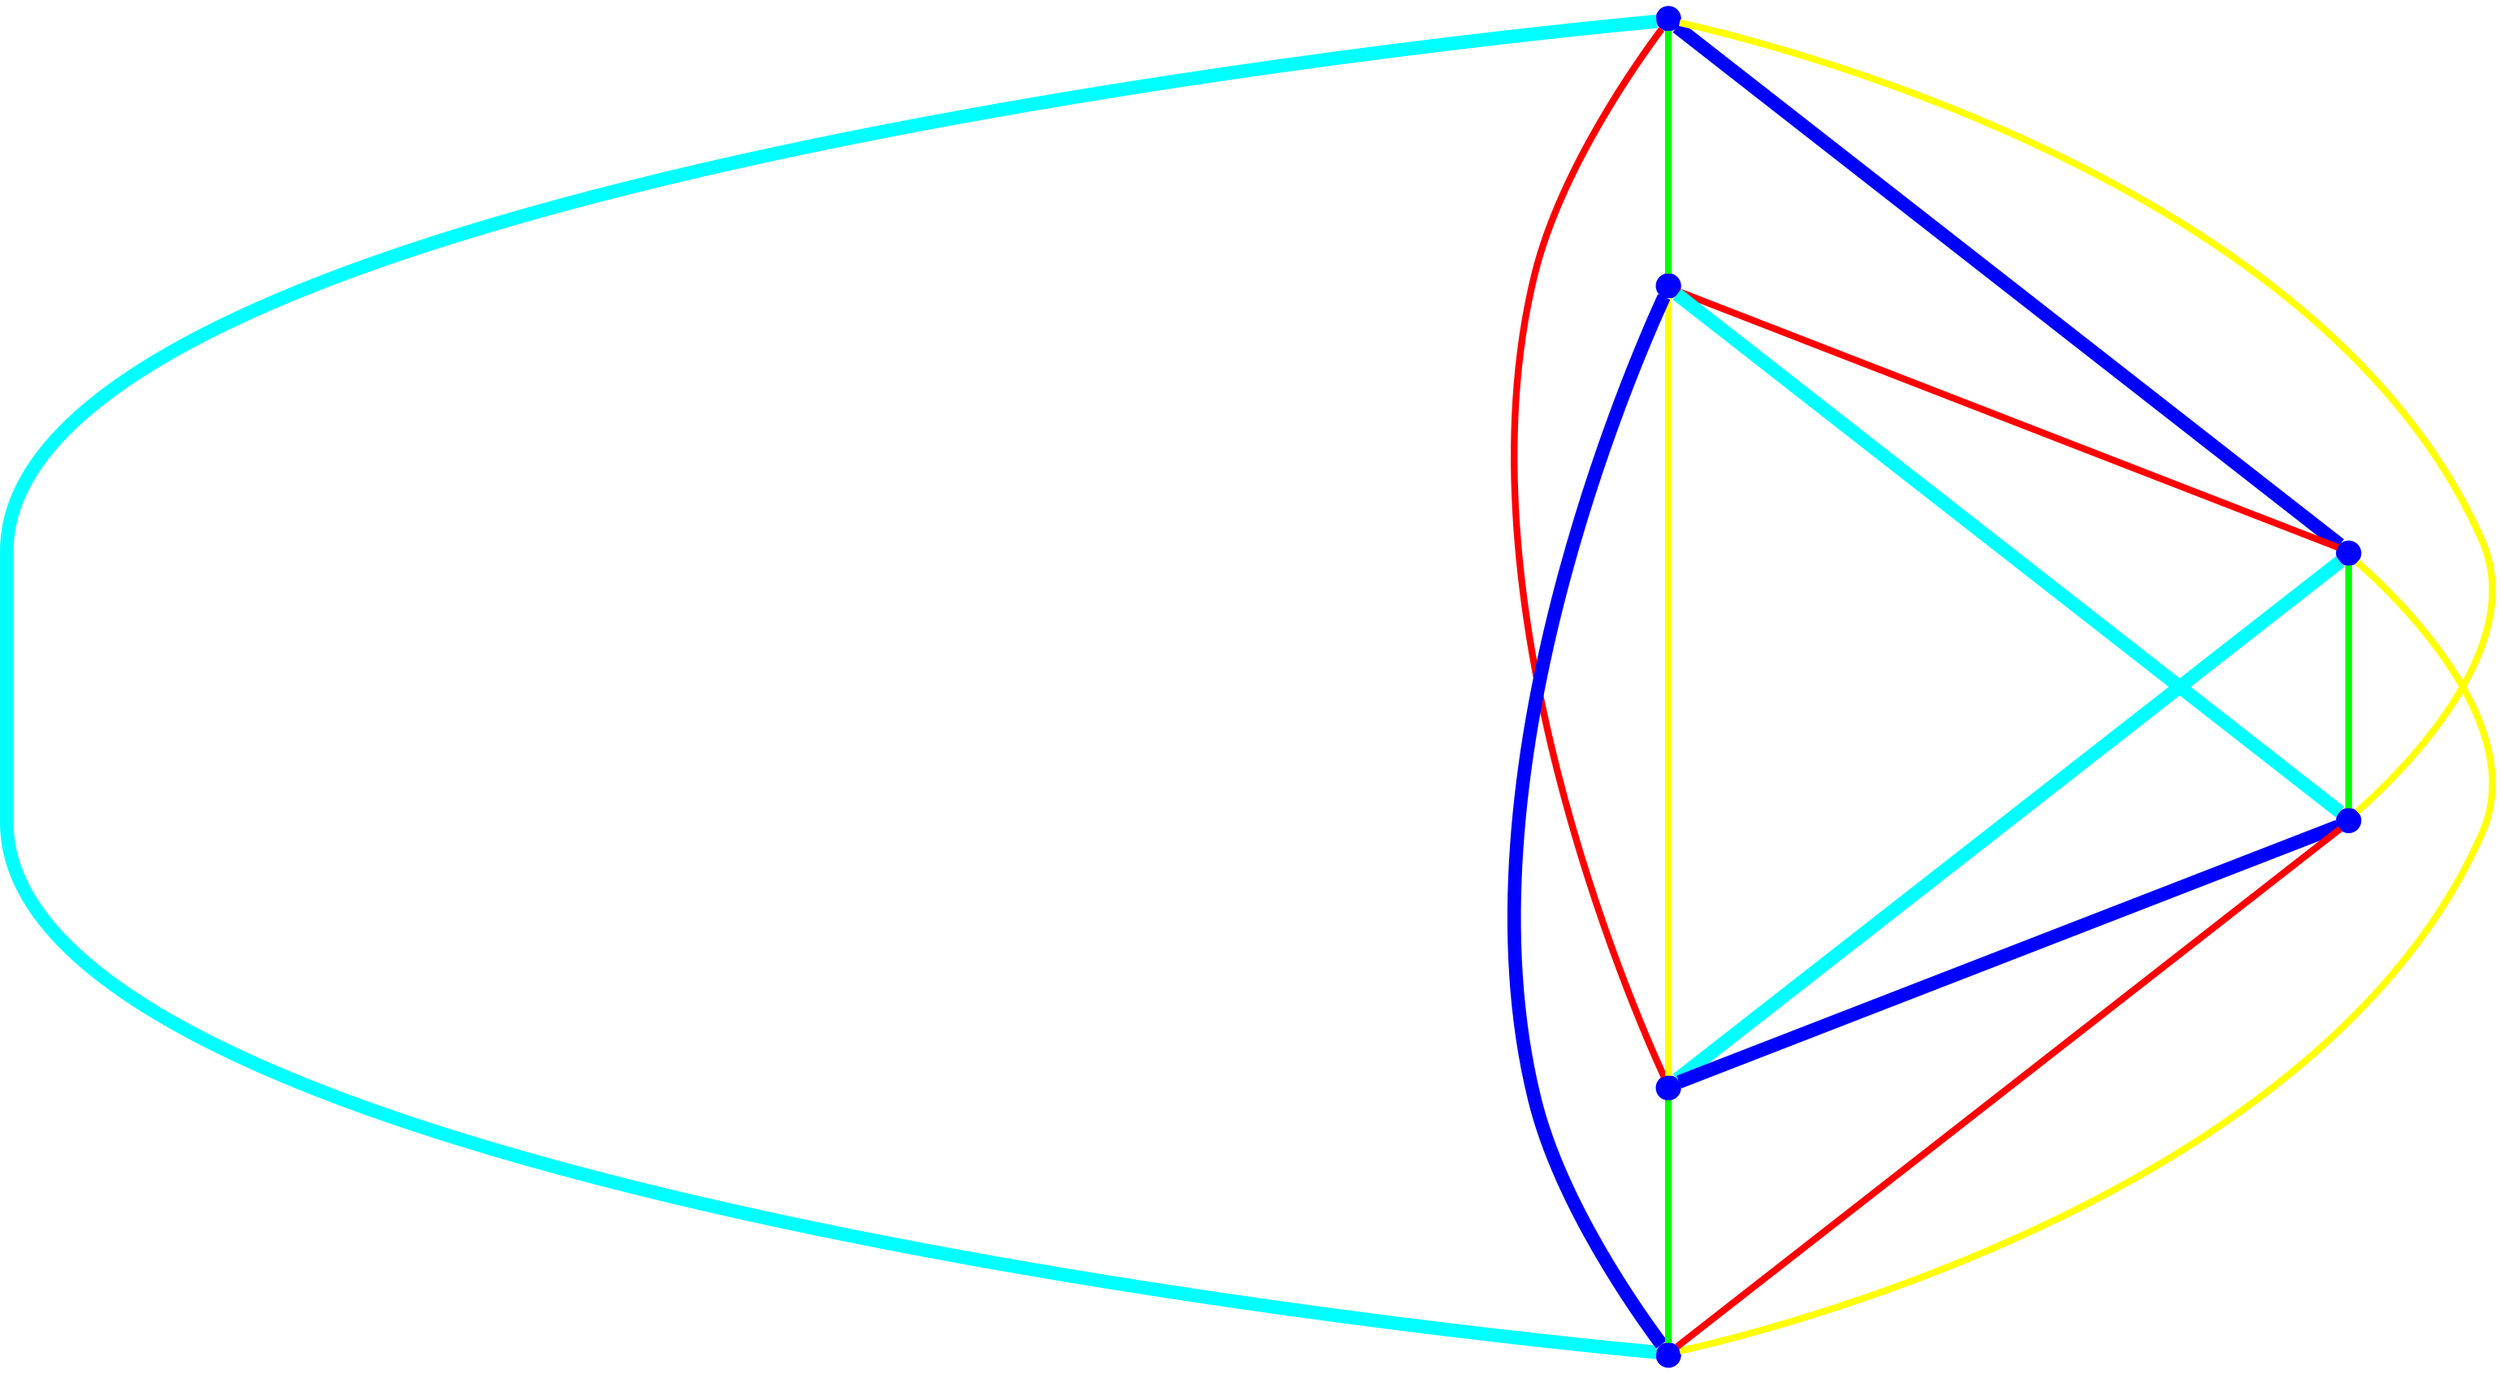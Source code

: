graph {
ranksep=2
nodesep=2
node [label="" shape=circle style=filled fixedsize=true color=blue fillcolor=blue width=0.2];
"1" -- "2" [style="solid",penwidth="4",color="green"];
"1" -- "3" [style="solid",penwidth="8",color="blue"];
"1" -- "4" [style="solid",penwidth="4",color="yellow"];
"1" -- "5" [style="solid",penwidth="4",color="red"];
"1" -- "6" [style="solid",penwidth="8",color="cyan"];
"2" -- "3" [style="solid",penwidth="4",color="red"];
"2" -- "4" [style="solid",penwidth="8",color="cyan"];
"2" -- "5" [style="solid",penwidth="4",color="yellow"];
"2" -- "6" [style="solid",penwidth="8",color="blue"];
"3" -- "4" [style="solid",penwidth="4",color="green"];
"3" -- "5" [style="solid",penwidth="8",color="cyan"];
"3" -- "6" [style="solid",penwidth="4",color="yellow"];
"4" -- "5" [style="solid",penwidth="8",color="blue"];
"4" -- "6" [style="solid",penwidth="4",color="red"];
"5" -- "6" [style="solid",penwidth="4",color="green"];
}
